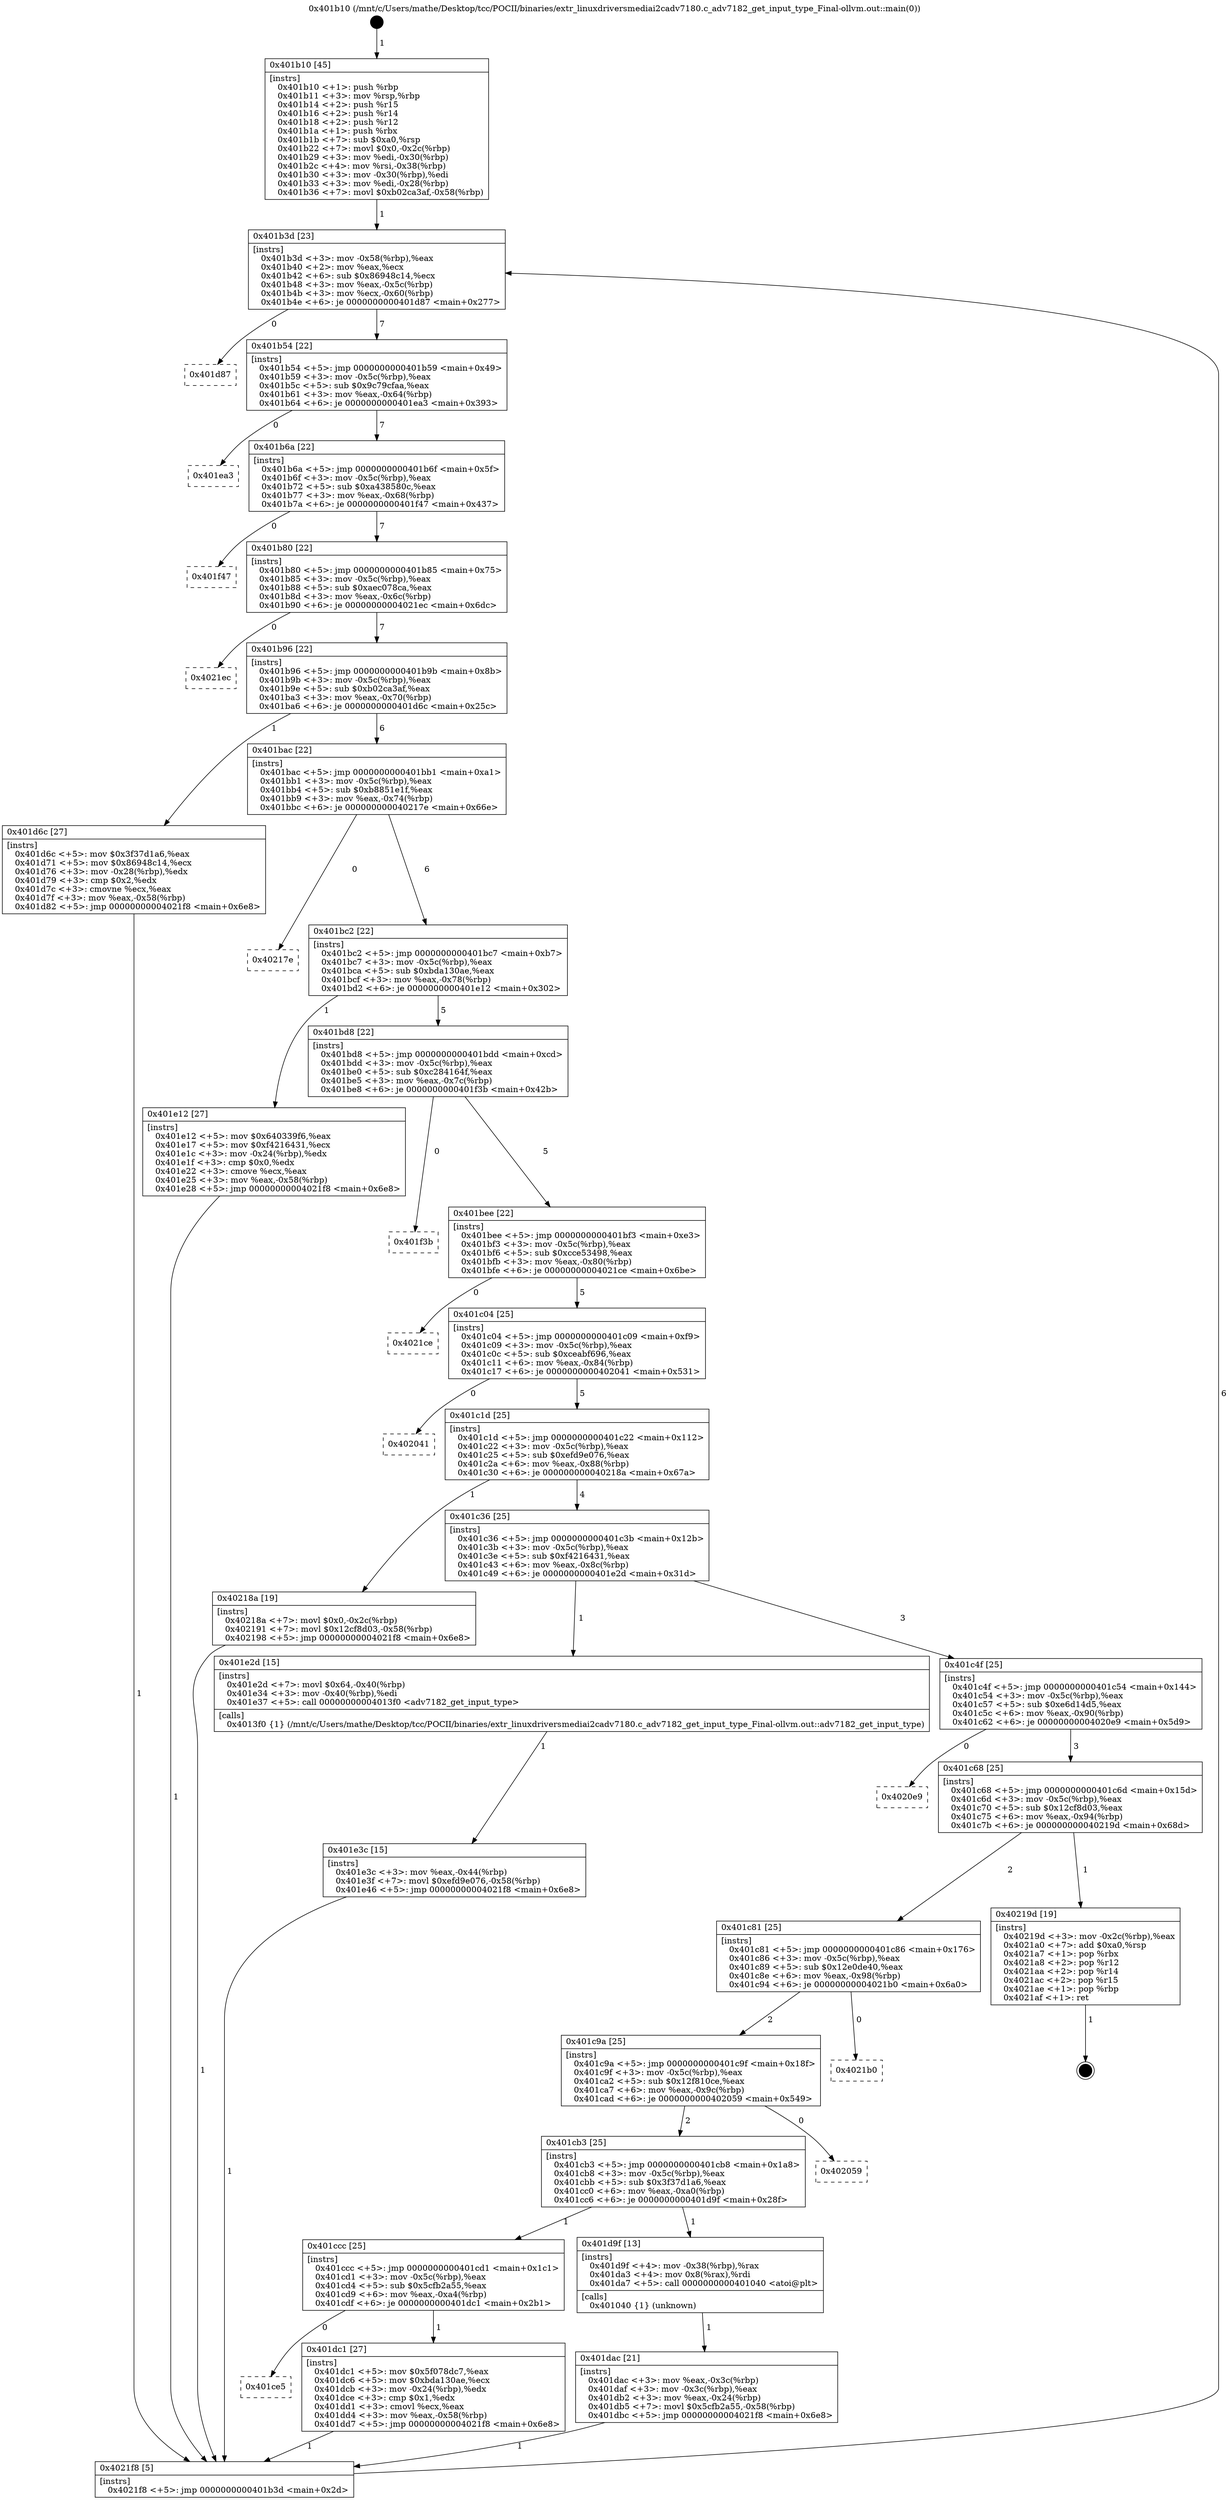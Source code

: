 digraph "0x401b10" {
  label = "0x401b10 (/mnt/c/Users/mathe/Desktop/tcc/POCII/binaries/extr_linuxdriversmediai2cadv7180.c_adv7182_get_input_type_Final-ollvm.out::main(0))"
  labelloc = "t"
  node[shape=record]

  Entry [label="",width=0.3,height=0.3,shape=circle,fillcolor=black,style=filled]
  "0x401b3d" [label="{
     0x401b3d [23]\l
     | [instrs]\l
     &nbsp;&nbsp;0x401b3d \<+3\>: mov -0x58(%rbp),%eax\l
     &nbsp;&nbsp;0x401b40 \<+2\>: mov %eax,%ecx\l
     &nbsp;&nbsp;0x401b42 \<+6\>: sub $0x86948c14,%ecx\l
     &nbsp;&nbsp;0x401b48 \<+3\>: mov %eax,-0x5c(%rbp)\l
     &nbsp;&nbsp;0x401b4b \<+3\>: mov %ecx,-0x60(%rbp)\l
     &nbsp;&nbsp;0x401b4e \<+6\>: je 0000000000401d87 \<main+0x277\>\l
  }"]
  "0x401d87" [label="{
     0x401d87\l
  }", style=dashed]
  "0x401b54" [label="{
     0x401b54 [22]\l
     | [instrs]\l
     &nbsp;&nbsp;0x401b54 \<+5\>: jmp 0000000000401b59 \<main+0x49\>\l
     &nbsp;&nbsp;0x401b59 \<+3\>: mov -0x5c(%rbp),%eax\l
     &nbsp;&nbsp;0x401b5c \<+5\>: sub $0x9c79cfaa,%eax\l
     &nbsp;&nbsp;0x401b61 \<+3\>: mov %eax,-0x64(%rbp)\l
     &nbsp;&nbsp;0x401b64 \<+6\>: je 0000000000401ea3 \<main+0x393\>\l
  }"]
  Exit [label="",width=0.3,height=0.3,shape=circle,fillcolor=black,style=filled,peripheries=2]
  "0x401ea3" [label="{
     0x401ea3\l
  }", style=dashed]
  "0x401b6a" [label="{
     0x401b6a [22]\l
     | [instrs]\l
     &nbsp;&nbsp;0x401b6a \<+5\>: jmp 0000000000401b6f \<main+0x5f\>\l
     &nbsp;&nbsp;0x401b6f \<+3\>: mov -0x5c(%rbp),%eax\l
     &nbsp;&nbsp;0x401b72 \<+5\>: sub $0xa438580c,%eax\l
     &nbsp;&nbsp;0x401b77 \<+3\>: mov %eax,-0x68(%rbp)\l
     &nbsp;&nbsp;0x401b7a \<+6\>: je 0000000000401f47 \<main+0x437\>\l
  }"]
  "0x401e3c" [label="{
     0x401e3c [15]\l
     | [instrs]\l
     &nbsp;&nbsp;0x401e3c \<+3\>: mov %eax,-0x44(%rbp)\l
     &nbsp;&nbsp;0x401e3f \<+7\>: movl $0xefd9e076,-0x58(%rbp)\l
     &nbsp;&nbsp;0x401e46 \<+5\>: jmp 00000000004021f8 \<main+0x6e8\>\l
  }"]
  "0x401f47" [label="{
     0x401f47\l
  }", style=dashed]
  "0x401b80" [label="{
     0x401b80 [22]\l
     | [instrs]\l
     &nbsp;&nbsp;0x401b80 \<+5\>: jmp 0000000000401b85 \<main+0x75\>\l
     &nbsp;&nbsp;0x401b85 \<+3\>: mov -0x5c(%rbp),%eax\l
     &nbsp;&nbsp;0x401b88 \<+5\>: sub $0xaec078ca,%eax\l
     &nbsp;&nbsp;0x401b8d \<+3\>: mov %eax,-0x6c(%rbp)\l
     &nbsp;&nbsp;0x401b90 \<+6\>: je 00000000004021ec \<main+0x6dc\>\l
  }"]
  "0x401ce5" [label="{
     0x401ce5\l
  }", style=dashed]
  "0x4021ec" [label="{
     0x4021ec\l
  }", style=dashed]
  "0x401b96" [label="{
     0x401b96 [22]\l
     | [instrs]\l
     &nbsp;&nbsp;0x401b96 \<+5\>: jmp 0000000000401b9b \<main+0x8b\>\l
     &nbsp;&nbsp;0x401b9b \<+3\>: mov -0x5c(%rbp),%eax\l
     &nbsp;&nbsp;0x401b9e \<+5\>: sub $0xb02ca3af,%eax\l
     &nbsp;&nbsp;0x401ba3 \<+3\>: mov %eax,-0x70(%rbp)\l
     &nbsp;&nbsp;0x401ba6 \<+6\>: je 0000000000401d6c \<main+0x25c\>\l
  }"]
  "0x401dc1" [label="{
     0x401dc1 [27]\l
     | [instrs]\l
     &nbsp;&nbsp;0x401dc1 \<+5\>: mov $0x5f078dc7,%eax\l
     &nbsp;&nbsp;0x401dc6 \<+5\>: mov $0xbda130ae,%ecx\l
     &nbsp;&nbsp;0x401dcb \<+3\>: mov -0x24(%rbp),%edx\l
     &nbsp;&nbsp;0x401dce \<+3\>: cmp $0x1,%edx\l
     &nbsp;&nbsp;0x401dd1 \<+3\>: cmovl %ecx,%eax\l
     &nbsp;&nbsp;0x401dd4 \<+3\>: mov %eax,-0x58(%rbp)\l
     &nbsp;&nbsp;0x401dd7 \<+5\>: jmp 00000000004021f8 \<main+0x6e8\>\l
  }"]
  "0x401d6c" [label="{
     0x401d6c [27]\l
     | [instrs]\l
     &nbsp;&nbsp;0x401d6c \<+5\>: mov $0x3f37d1a6,%eax\l
     &nbsp;&nbsp;0x401d71 \<+5\>: mov $0x86948c14,%ecx\l
     &nbsp;&nbsp;0x401d76 \<+3\>: mov -0x28(%rbp),%edx\l
     &nbsp;&nbsp;0x401d79 \<+3\>: cmp $0x2,%edx\l
     &nbsp;&nbsp;0x401d7c \<+3\>: cmovne %ecx,%eax\l
     &nbsp;&nbsp;0x401d7f \<+3\>: mov %eax,-0x58(%rbp)\l
     &nbsp;&nbsp;0x401d82 \<+5\>: jmp 00000000004021f8 \<main+0x6e8\>\l
  }"]
  "0x401bac" [label="{
     0x401bac [22]\l
     | [instrs]\l
     &nbsp;&nbsp;0x401bac \<+5\>: jmp 0000000000401bb1 \<main+0xa1\>\l
     &nbsp;&nbsp;0x401bb1 \<+3\>: mov -0x5c(%rbp),%eax\l
     &nbsp;&nbsp;0x401bb4 \<+5\>: sub $0xb8851e1f,%eax\l
     &nbsp;&nbsp;0x401bb9 \<+3\>: mov %eax,-0x74(%rbp)\l
     &nbsp;&nbsp;0x401bbc \<+6\>: je 000000000040217e \<main+0x66e\>\l
  }"]
  "0x4021f8" [label="{
     0x4021f8 [5]\l
     | [instrs]\l
     &nbsp;&nbsp;0x4021f8 \<+5\>: jmp 0000000000401b3d \<main+0x2d\>\l
  }"]
  "0x401b10" [label="{
     0x401b10 [45]\l
     | [instrs]\l
     &nbsp;&nbsp;0x401b10 \<+1\>: push %rbp\l
     &nbsp;&nbsp;0x401b11 \<+3\>: mov %rsp,%rbp\l
     &nbsp;&nbsp;0x401b14 \<+2\>: push %r15\l
     &nbsp;&nbsp;0x401b16 \<+2\>: push %r14\l
     &nbsp;&nbsp;0x401b18 \<+2\>: push %r12\l
     &nbsp;&nbsp;0x401b1a \<+1\>: push %rbx\l
     &nbsp;&nbsp;0x401b1b \<+7\>: sub $0xa0,%rsp\l
     &nbsp;&nbsp;0x401b22 \<+7\>: movl $0x0,-0x2c(%rbp)\l
     &nbsp;&nbsp;0x401b29 \<+3\>: mov %edi,-0x30(%rbp)\l
     &nbsp;&nbsp;0x401b2c \<+4\>: mov %rsi,-0x38(%rbp)\l
     &nbsp;&nbsp;0x401b30 \<+3\>: mov -0x30(%rbp),%edi\l
     &nbsp;&nbsp;0x401b33 \<+3\>: mov %edi,-0x28(%rbp)\l
     &nbsp;&nbsp;0x401b36 \<+7\>: movl $0xb02ca3af,-0x58(%rbp)\l
  }"]
  "0x401dac" [label="{
     0x401dac [21]\l
     | [instrs]\l
     &nbsp;&nbsp;0x401dac \<+3\>: mov %eax,-0x3c(%rbp)\l
     &nbsp;&nbsp;0x401daf \<+3\>: mov -0x3c(%rbp),%eax\l
     &nbsp;&nbsp;0x401db2 \<+3\>: mov %eax,-0x24(%rbp)\l
     &nbsp;&nbsp;0x401db5 \<+7\>: movl $0x5cfb2a55,-0x58(%rbp)\l
     &nbsp;&nbsp;0x401dbc \<+5\>: jmp 00000000004021f8 \<main+0x6e8\>\l
  }"]
  "0x40217e" [label="{
     0x40217e\l
  }", style=dashed]
  "0x401bc2" [label="{
     0x401bc2 [22]\l
     | [instrs]\l
     &nbsp;&nbsp;0x401bc2 \<+5\>: jmp 0000000000401bc7 \<main+0xb7\>\l
     &nbsp;&nbsp;0x401bc7 \<+3\>: mov -0x5c(%rbp),%eax\l
     &nbsp;&nbsp;0x401bca \<+5\>: sub $0xbda130ae,%eax\l
     &nbsp;&nbsp;0x401bcf \<+3\>: mov %eax,-0x78(%rbp)\l
     &nbsp;&nbsp;0x401bd2 \<+6\>: je 0000000000401e12 \<main+0x302\>\l
  }"]
  "0x401ccc" [label="{
     0x401ccc [25]\l
     | [instrs]\l
     &nbsp;&nbsp;0x401ccc \<+5\>: jmp 0000000000401cd1 \<main+0x1c1\>\l
     &nbsp;&nbsp;0x401cd1 \<+3\>: mov -0x5c(%rbp),%eax\l
     &nbsp;&nbsp;0x401cd4 \<+5\>: sub $0x5cfb2a55,%eax\l
     &nbsp;&nbsp;0x401cd9 \<+6\>: mov %eax,-0xa4(%rbp)\l
     &nbsp;&nbsp;0x401cdf \<+6\>: je 0000000000401dc1 \<main+0x2b1\>\l
  }"]
  "0x401e12" [label="{
     0x401e12 [27]\l
     | [instrs]\l
     &nbsp;&nbsp;0x401e12 \<+5\>: mov $0x640339f6,%eax\l
     &nbsp;&nbsp;0x401e17 \<+5\>: mov $0xf4216431,%ecx\l
     &nbsp;&nbsp;0x401e1c \<+3\>: mov -0x24(%rbp),%edx\l
     &nbsp;&nbsp;0x401e1f \<+3\>: cmp $0x0,%edx\l
     &nbsp;&nbsp;0x401e22 \<+3\>: cmove %ecx,%eax\l
     &nbsp;&nbsp;0x401e25 \<+3\>: mov %eax,-0x58(%rbp)\l
     &nbsp;&nbsp;0x401e28 \<+5\>: jmp 00000000004021f8 \<main+0x6e8\>\l
  }"]
  "0x401bd8" [label="{
     0x401bd8 [22]\l
     | [instrs]\l
     &nbsp;&nbsp;0x401bd8 \<+5\>: jmp 0000000000401bdd \<main+0xcd\>\l
     &nbsp;&nbsp;0x401bdd \<+3\>: mov -0x5c(%rbp),%eax\l
     &nbsp;&nbsp;0x401be0 \<+5\>: sub $0xc284164f,%eax\l
     &nbsp;&nbsp;0x401be5 \<+3\>: mov %eax,-0x7c(%rbp)\l
     &nbsp;&nbsp;0x401be8 \<+6\>: je 0000000000401f3b \<main+0x42b\>\l
  }"]
  "0x401d9f" [label="{
     0x401d9f [13]\l
     | [instrs]\l
     &nbsp;&nbsp;0x401d9f \<+4\>: mov -0x38(%rbp),%rax\l
     &nbsp;&nbsp;0x401da3 \<+4\>: mov 0x8(%rax),%rdi\l
     &nbsp;&nbsp;0x401da7 \<+5\>: call 0000000000401040 \<atoi@plt\>\l
     | [calls]\l
     &nbsp;&nbsp;0x401040 \{1\} (unknown)\l
  }"]
  "0x401f3b" [label="{
     0x401f3b\l
  }", style=dashed]
  "0x401bee" [label="{
     0x401bee [22]\l
     | [instrs]\l
     &nbsp;&nbsp;0x401bee \<+5\>: jmp 0000000000401bf3 \<main+0xe3\>\l
     &nbsp;&nbsp;0x401bf3 \<+3\>: mov -0x5c(%rbp),%eax\l
     &nbsp;&nbsp;0x401bf6 \<+5\>: sub $0xcce53498,%eax\l
     &nbsp;&nbsp;0x401bfb \<+3\>: mov %eax,-0x80(%rbp)\l
     &nbsp;&nbsp;0x401bfe \<+6\>: je 00000000004021ce \<main+0x6be\>\l
  }"]
  "0x401cb3" [label="{
     0x401cb3 [25]\l
     | [instrs]\l
     &nbsp;&nbsp;0x401cb3 \<+5\>: jmp 0000000000401cb8 \<main+0x1a8\>\l
     &nbsp;&nbsp;0x401cb8 \<+3\>: mov -0x5c(%rbp),%eax\l
     &nbsp;&nbsp;0x401cbb \<+5\>: sub $0x3f37d1a6,%eax\l
     &nbsp;&nbsp;0x401cc0 \<+6\>: mov %eax,-0xa0(%rbp)\l
     &nbsp;&nbsp;0x401cc6 \<+6\>: je 0000000000401d9f \<main+0x28f\>\l
  }"]
  "0x4021ce" [label="{
     0x4021ce\l
  }", style=dashed]
  "0x401c04" [label="{
     0x401c04 [25]\l
     | [instrs]\l
     &nbsp;&nbsp;0x401c04 \<+5\>: jmp 0000000000401c09 \<main+0xf9\>\l
     &nbsp;&nbsp;0x401c09 \<+3\>: mov -0x5c(%rbp),%eax\l
     &nbsp;&nbsp;0x401c0c \<+5\>: sub $0xceabf696,%eax\l
     &nbsp;&nbsp;0x401c11 \<+6\>: mov %eax,-0x84(%rbp)\l
     &nbsp;&nbsp;0x401c17 \<+6\>: je 0000000000402041 \<main+0x531\>\l
  }"]
  "0x402059" [label="{
     0x402059\l
  }", style=dashed]
  "0x402041" [label="{
     0x402041\l
  }", style=dashed]
  "0x401c1d" [label="{
     0x401c1d [25]\l
     | [instrs]\l
     &nbsp;&nbsp;0x401c1d \<+5\>: jmp 0000000000401c22 \<main+0x112\>\l
     &nbsp;&nbsp;0x401c22 \<+3\>: mov -0x5c(%rbp),%eax\l
     &nbsp;&nbsp;0x401c25 \<+5\>: sub $0xefd9e076,%eax\l
     &nbsp;&nbsp;0x401c2a \<+6\>: mov %eax,-0x88(%rbp)\l
     &nbsp;&nbsp;0x401c30 \<+6\>: je 000000000040218a \<main+0x67a\>\l
  }"]
  "0x401c9a" [label="{
     0x401c9a [25]\l
     | [instrs]\l
     &nbsp;&nbsp;0x401c9a \<+5\>: jmp 0000000000401c9f \<main+0x18f\>\l
     &nbsp;&nbsp;0x401c9f \<+3\>: mov -0x5c(%rbp),%eax\l
     &nbsp;&nbsp;0x401ca2 \<+5\>: sub $0x12f810ce,%eax\l
     &nbsp;&nbsp;0x401ca7 \<+6\>: mov %eax,-0x9c(%rbp)\l
     &nbsp;&nbsp;0x401cad \<+6\>: je 0000000000402059 \<main+0x549\>\l
  }"]
  "0x40218a" [label="{
     0x40218a [19]\l
     | [instrs]\l
     &nbsp;&nbsp;0x40218a \<+7\>: movl $0x0,-0x2c(%rbp)\l
     &nbsp;&nbsp;0x402191 \<+7\>: movl $0x12cf8d03,-0x58(%rbp)\l
     &nbsp;&nbsp;0x402198 \<+5\>: jmp 00000000004021f8 \<main+0x6e8\>\l
  }"]
  "0x401c36" [label="{
     0x401c36 [25]\l
     | [instrs]\l
     &nbsp;&nbsp;0x401c36 \<+5\>: jmp 0000000000401c3b \<main+0x12b\>\l
     &nbsp;&nbsp;0x401c3b \<+3\>: mov -0x5c(%rbp),%eax\l
     &nbsp;&nbsp;0x401c3e \<+5\>: sub $0xf4216431,%eax\l
     &nbsp;&nbsp;0x401c43 \<+6\>: mov %eax,-0x8c(%rbp)\l
     &nbsp;&nbsp;0x401c49 \<+6\>: je 0000000000401e2d \<main+0x31d\>\l
  }"]
  "0x4021b0" [label="{
     0x4021b0\l
  }", style=dashed]
  "0x401e2d" [label="{
     0x401e2d [15]\l
     | [instrs]\l
     &nbsp;&nbsp;0x401e2d \<+7\>: movl $0x64,-0x40(%rbp)\l
     &nbsp;&nbsp;0x401e34 \<+3\>: mov -0x40(%rbp),%edi\l
     &nbsp;&nbsp;0x401e37 \<+5\>: call 00000000004013f0 \<adv7182_get_input_type\>\l
     | [calls]\l
     &nbsp;&nbsp;0x4013f0 \{1\} (/mnt/c/Users/mathe/Desktop/tcc/POCII/binaries/extr_linuxdriversmediai2cadv7180.c_adv7182_get_input_type_Final-ollvm.out::adv7182_get_input_type)\l
  }"]
  "0x401c4f" [label="{
     0x401c4f [25]\l
     | [instrs]\l
     &nbsp;&nbsp;0x401c4f \<+5\>: jmp 0000000000401c54 \<main+0x144\>\l
     &nbsp;&nbsp;0x401c54 \<+3\>: mov -0x5c(%rbp),%eax\l
     &nbsp;&nbsp;0x401c57 \<+5\>: sub $0xe6d14d5,%eax\l
     &nbsp;&nbsp;0x401c5c \<+6\>: mov %eax,-0x90(%rbp)\l
     &nbsp;&nbsp;0x401c62 \<+6\>: je 00000000004020e9 \<main+0x5d9\>\l
  }"]
  "0x401c81" [label="{
     0x401c81 [25]\l
     | [instrs]\l
     &nbsp;&nbsp;0x401c81 \<+5\>: jmp 0000000000401c86 \<main+0x176\>\l
     &nbsp;&nbsp;0x401c86 \<+3\>: mov -0x5c(%rbp),%eax\l
     &nbsp;&nbsp;0x401c89 \<+5\>: sub $0x12e0de40,%eax\l
     &nbsp;&nbsp;0x401c8e \<+6\>: mov %eax,-0x98(%rbp)\l
     &nbsp;&nbsp;0x401c94 \<+6\>: je 00000000004021b0 \<main+0x6a0\>\l
  }"]
  "0x4020e9" [label="{
     0x4020e9\l
  }", style=dashed]
  "0x401c68" [label="{
     0x401c68 [25]\l
     | [instrs]\l
     &nbsp;&nbsp;0x401c68 \<+5\>: jmp 0000000000401c6d \<main+0x15d\>\l
     &nbsp;&nbsp;0x401c6d \<+3\>: mov -0x5c(%rbp),%eax\l
     &nbsp;&nbsp;0x401c70 \<+5\>: sub $0x12cf8d03,%eax\l
     &nbsp;&nbsp;0x401c75 \<+6\>: mov %eax,-0x94(%rbp)\l
     &nbsp;&nbsp;0x401c7b \<+6\>: je 000000000040219d \<main+0x68d\>\l
  }"]
  "0x40219d" [label="{
     0x40219d [19]\l
     | [instrs]\l
     &nbsp;&nbsp;0x40219d \<+3\>: mov -0x2c(%rbp),%eax\l
     &nbsp;&nbsp;0x4021a0 \<+7\>: add $0xa0,%rsp\l
     &nbsp;&nbsp;0x4021a7 \<+1\>: pop %rbx\l
     &nbsp;&nbsp;0x4021a8 \<+2\>: pop %r12\l
     &nbsp;&nbsp;0x4021aa \<+2\>: pop %r14\l
     &nbsp;&nbsp;0x4021ac \<+2\>: pop %r15\l
     &nbsp;&nbsp;0x4021ae \<+1\>: pop %rbp\l
     &nbsp;&nbsp;0x4021af \<+1\>: ret\l
  }"]
  Entry -> "0x401b10" [label=" 1"]
  "0x401b3d" -> "0x401d87" [label=" 0"]
  "0x401b3d" -> "0x401b54" [label=" 7"]
  "0x40219d" -> Exit [label=" 1"]
  "0x401b54" -> "0x401ea3" [label=" 0"]
  "0x401b54" -> "0x401b6a" [label=" 7"]
  "0x40218a" -> "0x4021f8" [label=" 1"]
  "0x401b6a" -> "0x401f47" [label=" 0"]
  "0x401b6a" -> "0x401b80" [label=" 7"]
  "0x401e3c" -> "0x4021f8" [label=" 1"]
  "0x401b80" -> "0x4021ec" [label=" 0"]
  "0x401b80" -> "0x401b96" [label=" 7"]
  "0x401e2d" -> "0x401e3c" [label=" 1"]
  "0x401b96" -> "0x401d6c" [label=" 1"]
  "0x401b96" -> "0x401bac" [label=" 6"]
  "0x401d6c" -> "0x4021f8" [label=" 1"]
  "0x401b10" -> "0x401b3d" [label=" 1"]
  "0x4021f8" -> "0x401b3d" [label=" 6"]
  "0x401e12" -> "0x4021f8" [label=" 1"]
  "0x401bac" -> "0x40217e" [label=" 0"]
  "0x401bac" -> "0x401bc2" [label=" 6"]
  "0x401ccc" -> "0x401ce5" [label=" 0"]
  "0x401bc2" -> "0x401e12" [label=" 1"]
  "0x401bc2" -> "0x401bd8" [label=" 5"]
  "0x401ccc" -> "0x401dc1" [label=" 1"]
  "0x401bd8" -> "0x401f3b" [label=" 0"]
  "0x401bd8" -> "0x401bee" [label=" 5"]
  "0x401dc1" -> "0x4021f8" [label=" 1"]
  "0x401bee" -> "0x4021ce" [label=" 0"]
  "0x401bee" -> "0x401c04" [label=" 5"]
  "0x401d9f" -> "0x401dac" [label=" 1"]
  "0x401c04" -> "0x402041" [label=" 0"]
  "0x401c04" -> "0x401c1d" [label=" 5"]
  "0x401cb3" -> "0x401ccc" [label=" 1"]
  "0x401c1d" -> "0x40218a" [label=" 1"]
  "0x401c1d" -> "0x401c36" [label=" 4"]
  "0x401dac" -> "0x4021f8" [label=" 1"]
  "0x401c36" -> "0x401e2d" [label=" 1"]
  "0x401c36" -> "0x401c4f" [label=" 3"]
  "0x401c9a" -> "0x401cb3" [label=" 2"]
  "0x401c4f" -> "0x4020e9" [label=" 0"]
  "0x401c4f" -> "0x401c68" [label=" 3"]
  "0x401cb3" -> "0x401d9f" [label=" 1"]
  "0x401c68" -> "0x40219d" [label=" 1"]
  "0x401c68" -> "0x401c81" [label=" 2"]
  "0x401c9a" -> "0x402059" [label=" 0"]
  "0x401c81" -> "0x4021b0" [label=" 0"]
  "0x401c81" -> "0x401c9a" [label=" 2"]
}
